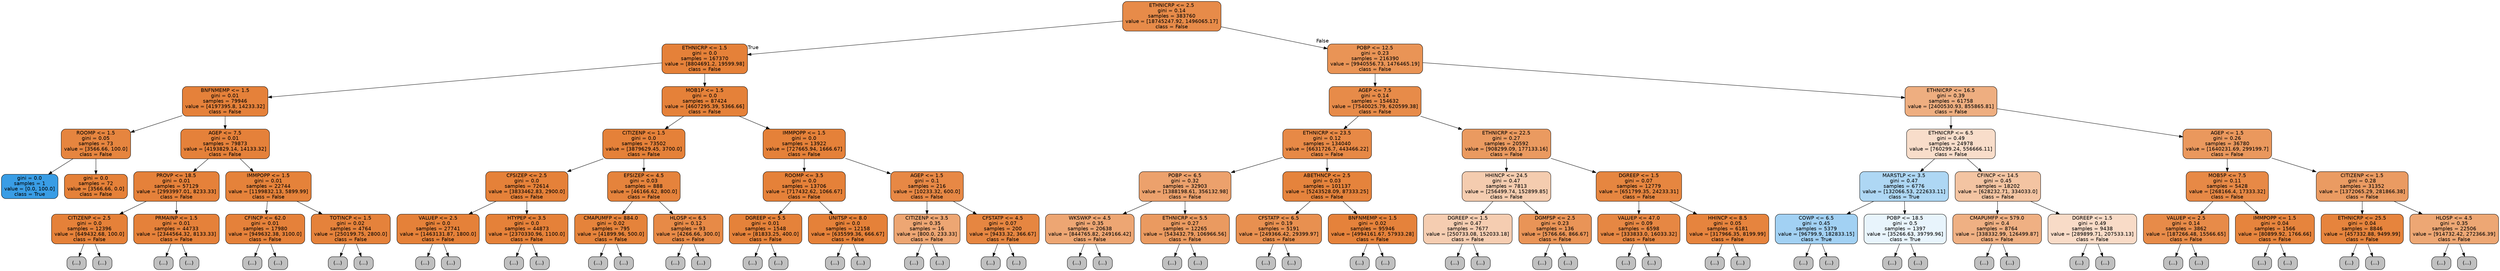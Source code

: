 digraph Tree {
node [shape=box, style="filled, rounded", color="black", fontname=helvetica] ;
edge [fontname=helvetica] ;
0 [label="ETHNICRP <= 2.5\ngini = 0.14\nsamples = 383760\nvalue = [18745247.92, 1496065.17]\nclass = False", fillcolor="#e78b49"] ;
1 [label="ETHNICRP <= 1.5\ngini = 0.0\nsamples = 167370\nvalue = [8804691.2, 19599.98]\nclass = False", fillcolor="#e58139"] ;
0 -> 1 [labeldistance=2.5, labelangle=45, headlabel="True"] ;
2 [label="BNFNMEMP <= 1.5\ngini = 0.01\nsamples = 79946\nvalue = [4197395.8, 14233.32]\nclass = False", fillcolor="#e5813a"] ;
1 -> 2 ;
3 [label="ROOMP <= 1.5\ngini = 0.05\nsamples = 73\nvalue = [3566.66, 100.0]\nclass = False", fillcolor="#e6853f"] ;
2 -> 3 ;
4 [label="gini = 0.0\nsamples = 1\nvalue = [0.0, 100.0]\nclass = True", fillcolor="#399de5"] ;
3 -> 4 ;
5 [label="gini = 0.0\nsamples = 72\nvalue = [3566.66, 0.0]\nclass = False", fillcolor="#e58139"] ;
3 -> 5 ;
6 [label="AGEP <= 7.5\ngini = 0.01\nsamples = 79873\nvalue = [4193829.14, 14133.32]\nclass = False", fillcolor="#e5813a"] ;
2 -> 6 ;
7 [label="PROVP <= 18.5\ngini = 0.01\nsamples = 57129\nvalue = [2993997.01, 8233.33]\nclass = False", fillcolor="#e5813a"] ;
6 -> 7 ;
8 [label="CITIZENP <= 2.5\ngini = 0.0\nsamples = 12396\nvalue = [649432.68, 100.0]\nclass = False", fillcolor="#e58139"] ;
7 -> 8 ;
9 [label="(...)", fillcolor="#C0C0C0"] ;
8 -> 9 ;
24 [label="(...)", fillcolor="#C0C0C0"] ;
8 -> 24 ;
33 [label="PRMAINP <= 1.5\ngini = 0.01\nsamples = 44733\nvalue = [2344564.32, 8133.33]\nclass = False", fillcolor="#e5813a"] ;
7 -> 33 ;
34 [label="(...)", fillcolor="#C0C0C0"] ;
33 -> 34 ;
335 [label="(...)", fillcolor="#C0C0C0"] ;
33 -> 335 ;
1376 [label="IMMPOPP <= 1.5\ngini = 0.01\nsamples = 22744\nvalue = [1199832.13, 5899.99]\nclass = False", fillcolor="#e5823a"] ;
6 -> 1376 ;
1377 [label="CFINCP <= 62.0\ngini = 0.01\nsamples = 17980\nvalue = [949632.38, 3100.0]\nclass = False", fillcolor="#e5813a"] ;
1376 -> 1377 ;
1378 [label="(...)", fillcolor="#C0C0C0"] ;
1377 -> 1378 ;
1671 [label="(...)", fillcolor="#C0C0C0"] ;
1377 -> 1671 ;
1972 [label="TOTINCP <= 1.5\ngini = 0.02\nsamples = 4764\nvalue = [250199.75, 2800.0]\nclass = False", fillcolor="#e5823b"] ;
1376 -> 1972 ;
1973 [label="(...)", fillcolor="#C0C0C0"] ;
1972 -> 1973 ;
2038 [label="(...)", fillcolor="#C0C0C0"] ;
1972 -> 2038 ;
2271 [label="MOB1P <= 1.5\ngini = 0.0\nsamples = 87424\nvalue = [4607295.39, 5366.66]\nclass = False", fillcolor="#e58139"] ;
1 -> 2271 ;
2272 [label="CITIZENP <= 1.5\ngini = 0.0\nsamples = 73502\nvalue = [3879629.45, 3700.0]\nclass = False", fillcolor="#e58139"] ;
2271 -> 2272 ;
2273 [label="CFSIZEP <= 2.5\ngini = 0.0\nsamples = 72614\nvalue = [3833462.83, 2900.0]\nclass = False", fillcolor="#e58139"] ;
2272 -> 2273 ;
2274 [label="VALUEP <= 2.5\ngini = 0.0\nsamples = 27741\nvalue = [1463131.87, 1800.0]\nclass = False", fillcolor="#e58139"] ;
2273 -> 2274 ;
2275 [label="(...)", fillcolor="#C0C0C0"] ;
2274 -> 2275 ;
2298 [label="(...)", fillcolor="#C0C0C0"] ;
2274 -> 2298 ;
2589 [label="HTYPEP <= 3.5\ngini = 0.0\nsamples = 44873\nvalue = [2370330.96, 1100.0]\nclass = False", fillcolor="#e58139"] ;
2273 -> 2589 ;
2590 [label="(...)", fillcolor="#C0C0C0"] ;
2589 -> 2590 ;
2779 [label="(...)", fillcolor="#C0C0C0"] ;
2589 -> 2779 ;
2858 [label="EFSIZEP <= 4.5\ngini = 0.03\nsamples = 888\nvalue = [46166.62, 800.0]\nclass = False", fillcolor="#e5833c"] ;
2272 -> 2858 ;
2859 [label="CMAPUMFP <= 884.0\ngini = 0.02\nsamples = 795\nvalue = [41899.96, 500.0]\nclass = False", fillcolor="#e5833b"] ;
2858 -> 2859 ;
2860 [label="(...)", fillcolor="#C0C0C0"] ;
2859 -> 2860 ;
2915 [label="(...)", fillcolor="#C0C0C0"] ;
2859 -> 2915 ;
2924 [label="HLOSP <= 6.5\ngini = 0.12\nsamples = 93\nvalue = [4266.66, 300.0]\nclass = False", fillcolor="#e78a47"] ;
2858 -> 2924 ;
2925 [label="(...)", fillcolor="#C0C0C0"] ;
2924 -> 2925 ;
2948 [label="(...)", fillcolor="#C0C0C0"] ;
2924 -> 2948 ;
2949 [label="IMMPOPP <= 1.5\ngini = 0.0\nsamples = 13922\nvalue = [727665.94, 1666.67]\nclass = False", fillcolor="#e58139"] ;
2271 -> 2949 ;
2950 [label="ROOMP <= 3.5\ngini = 0.0\nsamples = 13706\nvalue = [717432.62, 1066.67]\nclass = False", fillcolor="#e58139"] ;
2949 -> 2950 ;
2951 [label="DGREEP <= 5.5\ngini = 0.01\nsamples = 1548\nvalue = [81833.25, 400.0]\nclass = False", fillcolor="#e5823a"] ;
2950 -> 2951 ;
2952 [label="(...)", fillcolor="#C0C0C0"] ;
2951 -> 2952 ;
2991 [label="(...)", fillcolor="#C0C0C0"] ;
2951 -> 2991 ;
3020 [label="UNITSP <= 8.0\ngini = 0.0\nsamples = 12158\nvalue = [635599.36, 666.67]\nclass = False", fillcolor="#e58139"] ;
2950 -> 3020 ;
3021 [label="(...)", fillcolor="#C0C0C0"] ;
3020 -> 3021 ;
3168 [label="(...)", fillcolor="#C0C0C0"] ;
3020 -> 3168 ;
3195 [label="AGEP <= 1.5\ngini = 0.1\nsamples = 216\nvalue = [10233.32, 600.0]\nclass = False", fillcolor="#e78845"] ;
2949 -> 3195 ;
3196 [label="CITIZENP <= 3.5\ngini = 0.35\nsamples = 16\nvalue = [800.0, 233.33]\nclass = False", fillcolor="#eda673"] ;
3195 -> 3196 ;
3197 [label="(...)", fillcolor="#C0C0C0"] ;
3196 -> 3197 ;
3198 [label="(...)", fillcolor="#C0C0C0"] ;
3196 -> 3198 ;
3205 [label="CFSTATP <= 4.5\ngini = 0.07\nsamples = 200\nvalue = [9433.32, 366.67]\nclass = False", fillcolor="#e68641"] ;
3195 -> 3205 ;
3206 [label="(...)", fillcolor="#C0C0C0"] ;
3205 -> 3206 ;
3223 [label="(...)", fillcolor="#C0C0C0"] ;
3205 -> 3223 ;
3224 [label="POBP <= 12.5\ngini = 0.23\nsamples = 216390\nvalue = [9940556.73, 1476465.19]\nclass = False", fillcolor="#e99456"] ;
0 -> 3224 [labeldistance=2.5, labelangle=-45, headlabel="False"] ;
3225 [label="AGEP <= 7.5\ngini = 0.14\nsamples = 154632\nvalue = [7540025.79, 620599.38]\nclass = False", fillcolor="#e78b49"] ;
3224 -> 3225 ;
3226 [label="ETHNICRP <= 23.5\ngini = 0.12\nsamples = 134040\nvalue = [6631726.7, 443466.22]\nclass = False", fillcolor="#e78946"] ;
3225 -> 3226 ;
3227 [label="POBP <= 6.5\ngini = 0.32\nsamples = 32903\nvalue = [1388198.61, 356132.98]\nclass = False", fillcolor="#eca16c"] ;
3226 -> 3227 ;
3228 [label="WKSWKP <= 4.5\ngini = 0.35\nsamples = 20638\nvalue = [844765.82, 249166.42]\nclass = False", fillcolor="#eda673"] ;
3227 -> 3228 ;
3229 [label="(...)", fillcolor="#C0C0C0"] ;
3228 -> 3229 ;
11572 [label="(...)", fillcolor="#C0C0C0"] ;
3228 -> 11572 ;
17751 [label="ETHNICRP <= 5.5\ngini = 0.27\nsamples = 12265\nvalue = [543432.79, 106966.56]\nclass = False", fillcolor="#ea9a60"] ;
3227 -> 17751 ;
17752 [label="(...)", fillcolor="#C0C0C0"] ;
17751 -> 17752 ;
19905 [label="(...)", fillcolor="#C0C0C0"] ;
17751 -> 19905 ;
24672 [label="ABETHNCP <= 2.5\ngini = 0.03\nsamples = 101137\nvalue = [5243528.09, 87333.25]\nclass = False", fillcolor="#e5833c"] ;
3226 -> 24672 ;
24673 [label="CFSTATP <= 6.5\ngini = 0.19\nsamples = 5191\nvalue = [249366.42, 29399.97]\nclass = False", fillcolor="#e89050"] ;
24672 -> 24673 ;
24674 [label="(...)", fillcolor="#C0C0C0"] ;
24673 -> 24674 ;
25629 [label="(...)", fillcolor="#C0C0C0"] ;
24673 -> 25629 ;
26638 [label="BNFNMEMP <= 1.5\ngini = 0.02\nsamples = 95946\nvalue = [4994161.67, 57933.28]\nclass = False", fillcolor="#e5823b"] ;
24672 -> 26638 ;
26639 [label="(...)", fillcolor="#C0C0C0"] ;
26638 -> 26639 ;
26790 [label="(...)", fillcolor="#C0C0C0"] ;
26638 -> 26790 ;
33199 [label="ETHNICRP <= 22.5\ngini = 0.27\nsamples = 20592\nvalue = [908299.09, 177133.16]\nclass = False", fillcolor="#ea9a60"] ;
3225 -> 33199 ;
33200 [label="HHINCP <= 24.5\ngini = 0.47\nsamples = 7813\nvalue = [256499.74, 152899.85]\nclass = False", fillcolor="#f4ccaf"] ;
33199 -> 33200 ;
33201 [label="DGREEP <= 1.5\ngini = 0.47\nsamples = 7677\nvalue = [250733.08, 152033.18]\nclass = False", fillcolor="#f5cdb1"] ;
33200 -> 33201 ;
33202 [label="(...)", fillcolor="#C0C0C0"] ;
33201 -> 33202 ;
37837 [label="(...)", fillcolor="#C0C0C0"] ;
33201 -> 37837 ;
40056 [label="DGMFSP <= 2.5\ngini = 0.23\nsamples = 136\nvalue = [5766.66, 866.67]\nclass = False", fillcolor="#e99457"] ;
33200 -> 40056 ;
40057 [label="(...)", fillcolor="#C0C0C0"] ;
40056 -> 40057 ;
40068 [label="(...)", fillcolor="#C0C0C0"] ;
40056 -> 40068 ;
40149 [label="DGREEP <= 1.5\ngini = 0.07\nsamples = 12779\nvalue = [651799.35, 24233.31]\nclass = False", fillcolor="#e68640"] ;
33199 -> 40149 ;
40150 [label="VALUEP <= 47.0\ngini = 0.09\nsamples = 6598\nvalue = [333833.0, 16033.32]\nclass = False", fillcolor="#e68743"] ;
40149 -> 40150 ;
40151 [label="(...)", fillcolor="#C0C0C0"] ;
40150 -> 40151 ;
40848 [label="(...)", fillcolor="#C0C0C0"] ;
40150 -> 40848 ;
41353 [label="HHINCP <= 8.5\ngini = 0.05\nsamples = 6181\nvalue = [317966.35, 8199.99]\nclass = False", fillcolor="#e6843e"] ;
40149 -> 41353 ;
41354 [label="(...)", fillcolor="#C0C0C0"] ;
41353 -> 41354 ;
41519 [label="(...)", fillcolor="#C0C0C0"] ;
41353 -> 41519 ;
42122 [label="ETHNICRP <= 16.5\ngini = 0.39\nsamples = 61758\nvalue = [2400530.93, 855865.81]\nclass = False", fillcolor="#eeae80"] ;
3224 -> 42122 ;
42123 [label="ETHNICRP <= 6.5\ngini = 0.49\nsamples = 24978\nvalue = [760299.24, 556666.11]\nclass = False", fillcolor="#f8ddca"] ;
42122 -> 42123 ;
42124 [label="MARSTLP <= 3.5\ngini = 0.47\nsamples = 6776\nvalue = [132066.53, 222633.11]\nclass = True", fillcolor="#aed7f4"] ;
42123 -> 42124 ;
42125 [label="COWP <= 6.5\ngini = 0.45\nsamples = 5379\nvalue = [96799.9, 182833.15]\nclass = True", fillcolor="#a2d1f3"] ;
42124 -> 42125 ;
42126 [label="(...)", fillcolor="#C0C0C0"] ;
42125 -> 42126 ;
44563 [label="(...)", fillcolor="#C0C0C0"] ;
42125 -> 44563 ;
46134 [label="POBP <= 18.5\ngini = 0.5\nsamples = 1397\nvalue = [35266.63, 39799.96]\nclass = True", fillcolor="#e8f4fc"] ;
42124 -> 46134 ;
46135 [label="(...)", fillcolor="#C0C0C0"] ;
46134 -> 46135 ;
47140 [label="(...)", fillcolor="#C0C0C0"] ;
46134 -> 47140 ;
47227 [label="CFINCP <= 14.5\ngini = 0.45\nsamples = 18202\nvalue = [628232.71, 334033.0]\nclass = False", fillcolor="#f3c4a2"] ;
42123 -> 47227 ;
47228 [label="CMAPUMFP <= 579.0\ngini = 0.4\nsamples = 8764\nvalue = [338332.99, 126499.87]\nclass = False", fillcolor="#efb083"] ;
47227 -> 47228 ;
47229 [label="(...)", fillcolor="#C0C0C0"] ;
47228 -> 47229 ;
51552 [label="(...)", fillcolor="#C0C0C0"] ;
47228 -> 51552 ;
53249 [label="DGREEP <= 1.5\ngini = 0.49\nsamples = 9438\nvalue = [289899.71, 207533.13]\nclass = False", fillcolor="#f8dbc7"] ;
47227 -> 53249 ;
53250 [label="(...)", fillcolor="#C0C0C0"] ;
53249 -> 53250 ;
56865 [label="(...)", fillcolor="#C0C0C0"] ;
53249 -> 56865 ;
60680 [label="AGEP <= 1.5\ngini = 0.26\nsamples = 36780\nvalue = [1640231.69, 299199.7]\nclass = False", fillcolor="#ea985d"] ;
42122 -> 60680 ;
60681 [label="MOB5P <= 7.5\ngini = 0.11\nsamples = 5428\nvalue = [268166.4, 17333.32]\nclass = False", fillcolor="#e78946"] ;
60680 -> 60681 ;
60682 [label="VALUEP <= 2.5\ngini = 0.14\nsamples = 3862\nvalue = [187266.48, 15566.65]\nclass = False", fillcolor="#e78b49"] ;
60681 -> 60682 ;
60683 [label="(...)", fillcolor="#C0C0C0"] ;
60682 -> 60683 ;
60806 [label="(...)", fillcolor="#C0C0C0"] ;
60682 -> 60806 ;
61797 [label="IMMPOPP <= 1.5\ngini = 0.04\nsamples = 1566\nvalue = [80899.92, 1766.66]\nclass = False", fillcolor="#e6843d"] ;
60681 -> 61797 ;
61798 [label="(...)", fillcolor="#C0C0C0"] ;
61797 -> 61798 ;
61881 [label="(...)", fillcolor="#C0C0C0"] ;
61797 -> 61881 ;
61980 [label="CITIZENP <= 1.5\ngini = 0.28\nsamples = 31352\nvalue = [1372065.29, 281866.38]\nclass = False", fillcolor="#ea9b62"] ;
60680 -> 61980 ;
61981 [label="ETHNICRP <= 25.5\ngini = 0.04\nsamples = 8846\nvalue = [457332.88, 9499.99]\nclass = False", fillcolor="#e6843d"] ;
61980 -> 61981 ;
61982 [label="(...)", fillcolor="#C0C0C0"] ;
61981 -> 61982 ;
62267 [label="(...)", fillcolor="#C0C0C0"] ;
61981 -> 62267 ;
62638 [label="HLOSP <= 4.5\ngini = 0.35\nsamples = 22506\nvalue = [914732.42, 272366.39]\nclass = False", fillcolor="#eda774"] ;
61980 -> 62638 ;
62639 [label="(...)", fillcolor="#C0C0C0"] ;
62638 -> 62639 ;
67752 [label="(...)", fillcolor="#C0C0C0"] ;
62638 -> 67752 ;
}